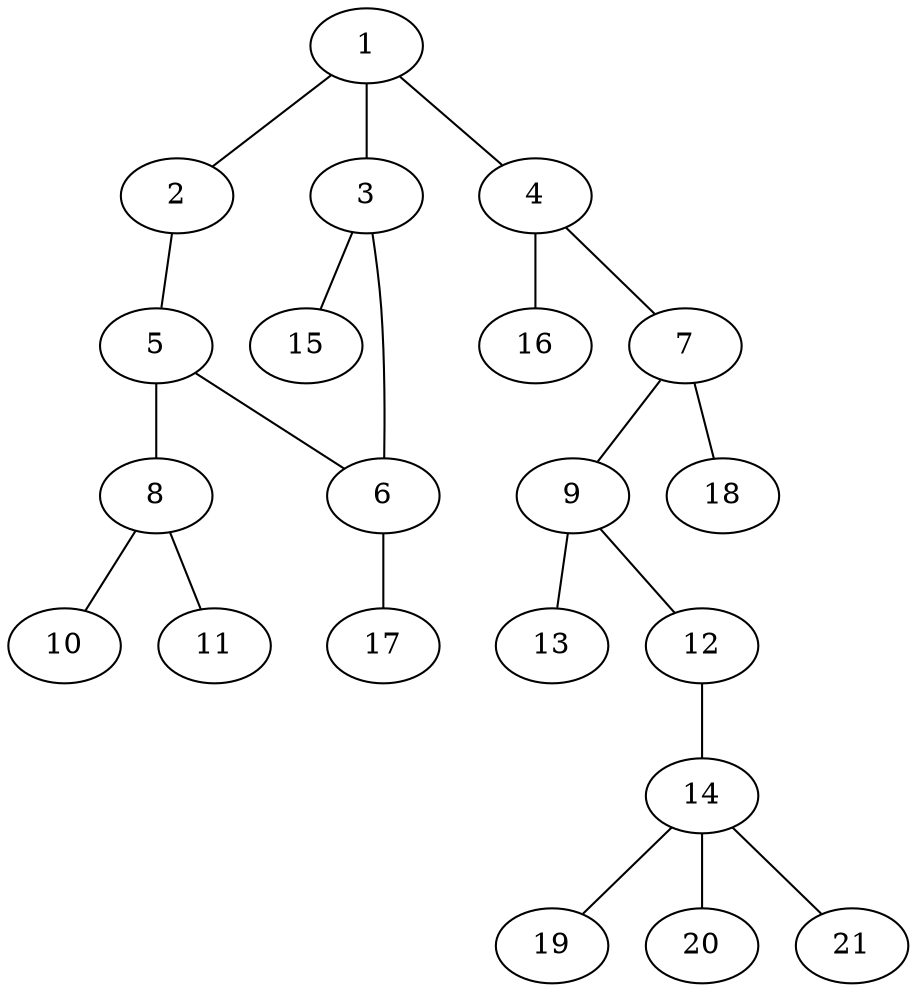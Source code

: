 graph molecule_3522 {
	1	 [chem=C];
	2	 [chem=O];
	1 -- 2	 [valence=1];
	3	 [chem=C];
	1 -- 3	 [valence=2];
	4	 [chem=C];
	1 -- 4	 [valence=1];
	5	 [chem=C];
	2 -- 5	 [valence=1];
	6	 [chem=C];
	3 -- 6	 [valence=1];
	15	 [chem=H];
	3 -- 15	 [valence=1];
	7	 [chem=C];
	4 -- 7	 [valence=2];
	16	 [chem=H];
	4 -- 16	 [valence=1];
	5 -- 6	 [valence=2];
	8	 [chem=N];
	5 -- 8	 [valence=1];
	17	 [chem=H];
	6 -- 17	 [valence=1];
	9	 [chem=C];
	7 -- 9	 [valence=1];
	18	 [chem=H];
	7 -- 18	 [valence=1];
	10	 [chem=O];
	8 -- 10	 [valence=2];
	11	 [chem=O];
	8 -- 11	 [valence=1];
	12	 [chem=O];
	9 -- 12	 [valence=1];
	13	 [chem=O];
	9 -- 13	 [valence=2];
	14	 [chem=C];
	12 -- 14	 [valence=1];
	19	 [chem=H];
	14 -- 19	 [valence=1];
	20	 [chem=H];
	14 -- 20	 [valence=1];
	21	 [chem=H];
	14 -- 21	 [valence=1];
}

